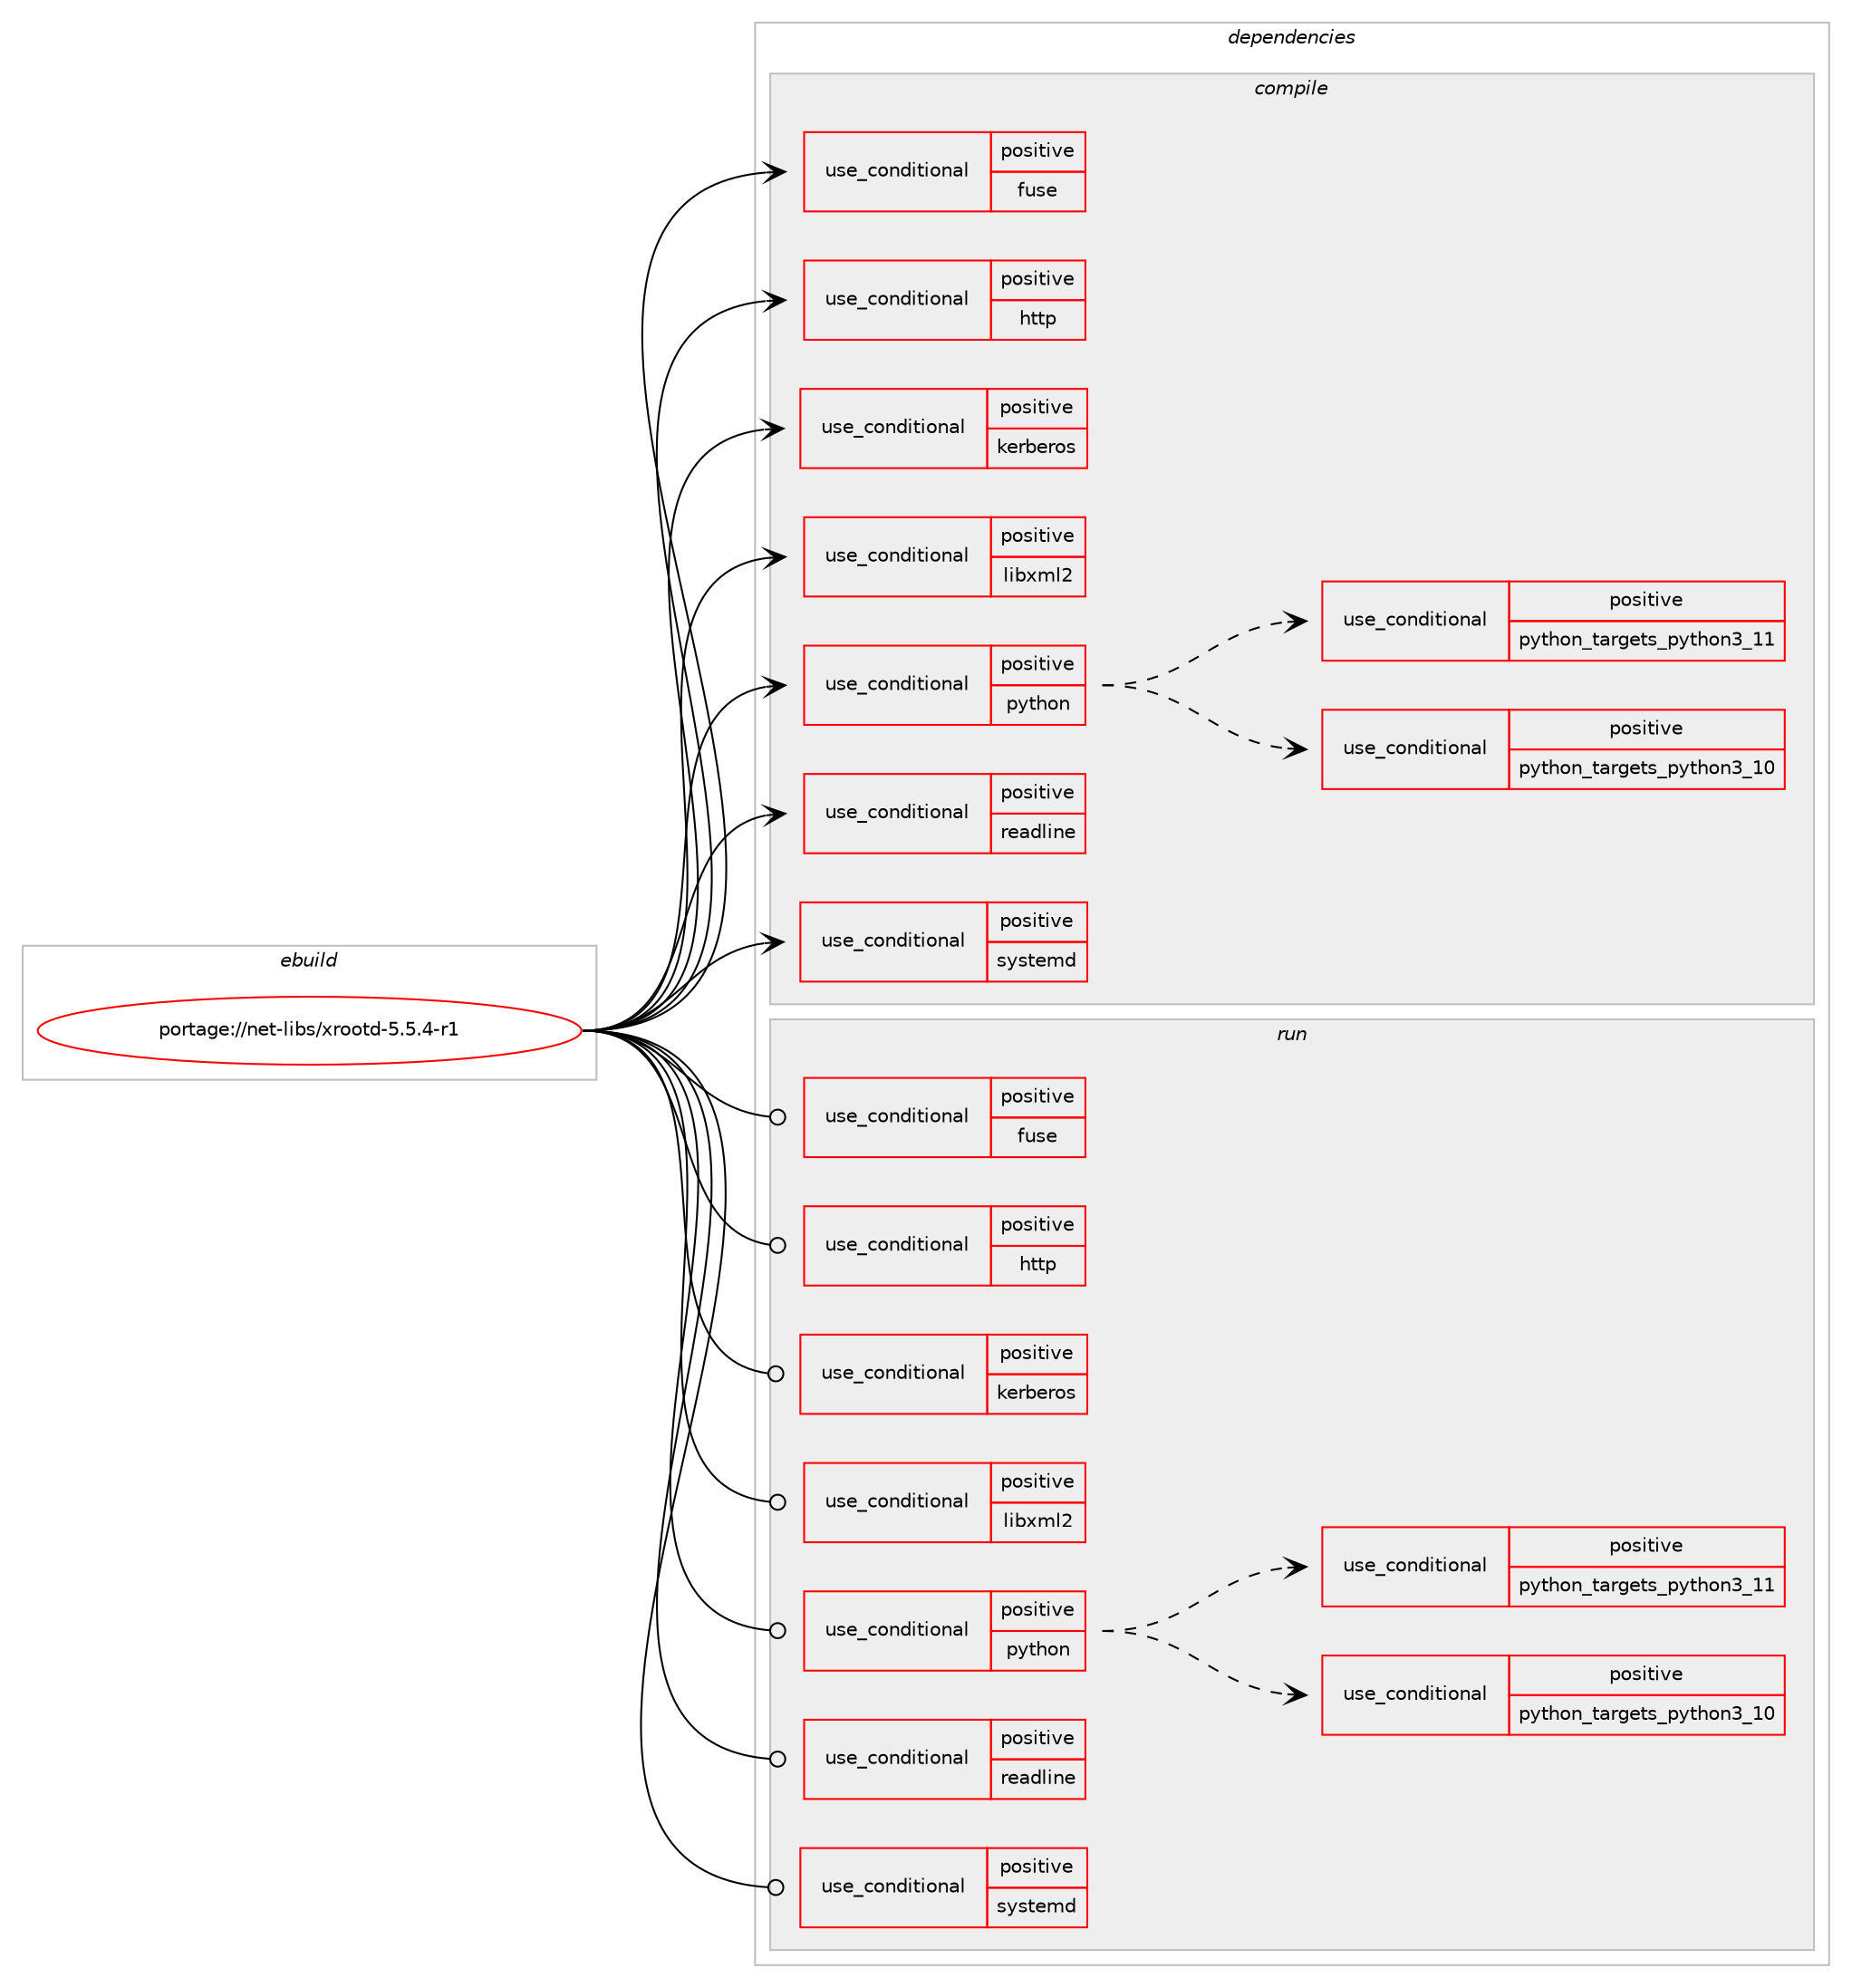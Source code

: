 digraph prolog {

# *************
# Graph options
# *************

newrank=true;
concentrate=true;
compound=true;
graph [rankdir=LR,fontname=Helvetica,fontsize=10,ranksep=1.5];#, ranksep=2.5, nodesep=0.2];
edge  [arrowhead=vee];
node  [fontname=Helvetica,fontsize=10];

# **********
# The ebuild
# **********

subgraph cluster_leftcol {
color=gray;
rank=same;
label=<<i>ebuild</i>>;
id [label="portage://net-libs/xrootd-5.5.4-r1", color=red, width=4, href="../net-libs/xrootd-5.5.4-r1.svg"];
}

# ****************
# The dependencies
# ****************

subgraph cluster_midcol {
color=gray;
label=<<i>dependencies</i>>;
subgraph cluster_compile {
fillcolor="#eeeeee";
style=filled;
label=<<i>compile</i>>;
subgraph cond92164 {
dependency184771 [label=<<TABLE BORDER="0" CELLBORDER="1" CELLSPACING="0" CELLPADDING="4"><TR><TD ROWSPAN="3" CELLPADDING="10">use_conditional</TD></TR><TR><TD>positive</TD></TR><TR><TD>fuse</TD></TR></TABLE>>, shape=none, color=red];
# *** BEGIN UNKNOWN DEPENDENCY TYPE (TODO) ***
# dependency184771 -> package_dependency(portage://net-libs/xrootd-5.5.4-r1,install,no,sys-fs,fuse,none,[,,],[slot(0),equal],[])
# *** END UNKNOWN DEPENDENCY TYPE (TODO) ***

}
id:e -> dependency184771:w [weight=20,style="solid",arrowhead="vee"];
subgraph cond92165 {
dependency184772 [label=<<TABLE BORDER="0" CELLBORDER="1" CELLSPACING="0" CELLPADDING="4"><TR><TD ROWSPAN="3" CELLPADDING="10">use_conditional</TD></TR><TR><TD>positive</TD></TR><TR><TD>http</TD></TR></TABLE>>, shape=none, color=red];
# *** BEGIN UNKNOWN DEPENDENCY TYPE (TODO) ***
# dependency184772 -> package_dependency(portage://net-libs/xrootd-5.5.4-r1,install,no,net-misc,curl,none,[,,],any_same_slot,[])
# *** END UNKNOWN DEPENDENCY TYPE (TODO) ***

}
id:e -> dependency184772:w [weight=20,style="solid",arrowhead="vee"];
subgraph cond92166 {
dependency184773 [label=<<TABLE BORDER="0" CELLBORDER="1" CELLSPACING="0" CELLPADDING="4"><TR><TD ROWSPAN="3" CELLPADDING="10">use_conditional</TD></TR><TR><TD>positive</TD></TR><TR><TD>kerberos</TD></TR></TABLE>>, shape=none, color=red];
# *** BEGIN UNKNOWN DEPENDENCY TYPE (TODO) ***
# dependency184773 -> package_dependency(portage://net-libs/xrootd-5.5.4-r1,install,no,virtual,krb5,none,[,,],[],[])
# *** END UNKNOWN DEPENDENCY TYPE (TODO) ***

}
id:e -> dependency184773:w [weight=20,style="solid",arrowhead="vee"];
subgraph cond92167 {
dependency184774 [label=<<TABLE BORDER="0" CELLBORDER="1" CELLSPACING="0" CELLPADDING="4"><TR><TD ROWSPAN="3" CELLPADDING="10">use_conditional</TD></TR><TR><TD>positive</TD></TR><TR><TD>libxml2</TD></TR></TABLE>>, shape=none, color=red];
# *** BEGIN UNKNOWN DEPENDENCY TYPE (TODO) ***
# dependency184774 -> package_dependency(portage://net-libs/xrootd-5.5.4-r1,install,no,dev-libs,libxml2,none,[,,],[slot(2),equal],[])
# *** END UNKNOWN DEPENDENCY TYPE (TODO) ***

}
id:e -> dependency184774:w [weight=20,style="solid",arrowhead="vee"];
subgraph cond92168 {
dependency184775 [label=<<TABLE BORDER="0" CELLBORDER="1" CELLSPACING="0" CELLPADDING="4"><TR><TD ROWSPAN="3" CELLPADDING="10">use_conditional</TD></TR><TR><TD>positive</TD></TR><TR><TD>python</TD></TR></TABLE>>, shape=none, color=red];
subgraph cond92169 {
dependency184776 [label=<<TABLE BORDER="0" CELLBORDER="1" CELLSPACING="0" CELLPADDING="4"><TR><TD ROWSPAN="3" CELLPADDING="10">use_conditional</TD></TR><TR><TD>positive</TD></TR><TR><TD>python_targets_python3_10</TD></TR></TABLE>>, shape=none, color=red];
# *** BEGIN UNKNOWN DEPENDENCY TYPE (TODO) ***
# dependency184776 -> package_dependency(portage://net-libs/xrootd-5.5.4-r1,install,no,dev-lang,python,none,[,,],[slot(3.10)],[])
# *** END UNKNOWN DEPENDENCY TYPE (TODO) ***

}
dependency184775:e -> dependency184776:w [weight=20,style="dashed",arrowhead="vee"];
subgraph cond92170 {
dependency184777 [label=<<TABLE BORDER="0" CELLBORDER="1" CELLSPACING="0" CELLPADDING="4"><TR><TD ROWSPAN="3" CELLPADDING="10">use_conditional</TD></TR><TR><TD>positive</TD></TR><TR><TD>python_targets_python3_11</TD></TR></TABLE>>, shape=none, color=red];
# *** BEGIN UNKNOWN DEPENDENCY TYPE (TODO) ***
# dependency184777 -> package_dependency(portage://net-libs/xrootd-5.5.4-r1,install,no,dev-lang,python,none,[,,],[slot(3.11)],[])
# *** END UNKNOWN DEPENDENCY TYPE (TODO) ***

}
dependency184775:e -> dependency184777:w [weight=20,style="dashed",arrowhead="vee"];
}
id:e -> dependency184775:w [weight=20,style="solid",arrowhead="vee"];
subgraph cond92171 {
dependency184778 [label=<<TABLE BORDER="0" CELLBORDER="1" CELLSPACING="0" CELLPADDING="4"><TR><TD ROWSPAN="3" CELLPADDING="10">use_conditional</TD></TR><TR><TD>positive</TD></TR><TR><TD>readline</TD></TR></TABLE>>, shape=none, color=red];
# *** BEGIN UNKNOWN DEPENDENCY TYPE (TODO) ***
# dependency184778 -> package_dependency(portage://net-libs/xrootd-5.5.4-r1,install,no,sys-libs,readline,none,[,,],[slot(0),equal],[])
# *** END UNKNOWN DEPENDENCY TYPE (TODO) ***

}
id:e -> dependency184778:w [weight=20,style="solid",arrowhead="vee"];
subgraph cond92172 {
dependency184779 [label=<<TABLE BORDER="0" CELLBORDER="1" CELLSPACING="0" CELLPADDING="4"><TR><TD ROWSPAN="3" CELLPADDING="10">use_conditional</TD></TR><TR><TD>positive</TD></TR><TR><TD>systemd</TD></TR></TABLE>>, shape=none, color=red];
# *** BEGIN UNKNOWN DEPENDENCY TYPE (TODO) ***
# dependency184779 -> package_dependency(portage://net-libs/xrootd-5.5.4-r1,install,no,sys-apps,systemd,none,[,,],any_same_slot,[])
# *** END UNKNOWN DEPENDENCY TYPE (TODO) ***

}
id:e -> dependency184779:w [weight=20,style="solid",arrowhead="vee"];
# *** BEGIN UNKNOWN DEPENDENCY TYPE (TODO) ***
# id -> package_dependency(portage://net-libs/xrootd-5.5.4-r1,install,no,acct-group,xrootd,none,[,,],[],[])
# *** END UNKNOWN DEPENDENCY TYPE (TODO) ***

# *** BEGIN UNKNOWN DEPENDENCY TYPE (TODO) ***
# id -> package_dependency(portage://net-libs/xrootd-5.5.4-r1,install,no,acct-user,xrootd,none,[,,],[],[])
# *** END UNKNOWN DEPENDENCY TYPE (TODO) ***

# *** BEGIN UNKNOWN DEPENDENCY TYPE (TODO) ***
# id -> package_dependency(portage://net-libs/xrootd-5.5.4-r1,install,no,dev-libs,openssl,none,[,,],[slot(0),equal],[])
# *** END UNKNOWN DEPENDENCY TYPE (TODO) ***

# *** BEGIN UNKNOWN DEPENDENCY TYPE (TODO) ***
# id -> package_dependency(portage://net-libs/xrootd-5.5.4-r1,install,no,net-libs,davix,none,[,,],[],[])
# *** END UNKNOWN DEPENDENCY TYPE (TODO) ***

# *** BEGIN UNKNOWN DEPENDENCY TYPE (TODO) ***
# id -> package_dependency(portage://net-libs/xrootd-5.5.4-r1,install,no,sys-libs,zlib,none,[,,],[],[])
# *** END UNKNOWN DEPENDENCY TYPE (TODO) ***

# *** BEGIN UNKNOWN DEPENDENCY TYPE (TODO) ***
# id -> package_dependency(portage://net-libs/xrootd-5.5.4-r1,install,no,virtual,libcrypt,none,[,,],any_same_slot,[])
# *** END UNKNOWN DEPENDENCY TYPE (TODO) ***

}
subgraph cluster_compileandrun {
fillcolor="#eeeeee";
style=filled;
label=<<i>compile and run</i>>;
}
subgraph cluster_run {
fillcolor="#eeeeee";
style=filled;
label=<<i>run</i>>;
subgraph cond92173 {
dependency184780 [label=<<TABLE BORDER="0" CELLBORDER="1" CELLSPACING="0" CELLPADDING="4"><TR><TD ROWSPAN="3" CELLPADDING="10">use_conditional</TD></TR><TR><TD>positive</TD></TR><TR><TD>fuse</TD></TR></TABLE>>, shape=none, color=red];
# *** BEGIN UNKNOWN DEPENDENCY TYPE (TODO) ***
# dependency184780 -> package_dependency(portage://net-libs/xrootd-5.5.4-r1,run,no,sys-fs,fuse,none,[,,],[slot(0),equal],[])
# *** END UNKNOWN DEPENDENCY TYPE (TODO) ***

}
id:e -> dependency184780:w [weight=20,style="solid",arrowhead="odot"];
subgraph cond92174 {
dependency184781 [label=<<TABLE BORDER="0" CELLBORDER="1" CELLSPACING="0" CELLPADDING="4"><TR><TD ROWSPAN="3" CELLPADDING="10">use_conditional</TD></TR><TR><TD>positive</TD></TR><TR><TD>http</TD></TR></TABLE>>, shape=none, color=red];
# *** BEGIN UNKNOWN DEPENDENCY TYPE (TODO) ***
# dependency184781 -> package_dependency(portage://net-libs/xrootd-5.5.4-r1,run,no,net-misc,curl,none,[,,],any_same_slot,[])
# *** END UNKNOWN DEPENDENCY TYPE (TODO) ***

}
id:e -> dependency184781:w [weight=20,style="solid",arrowhead="odot"];
subgraph cond92175 {
dependency184782 [label=<<TABLE BORDER="0" CELLBORDER="1" CELLSPACING="0" CELLPADDING="4"><TR><TD ROWSPAN="3" CELLPADDING="10">use_conditional</TD></TR><TR><TD>positive</TD></TR><TR><TD>kerberos</TD></TR></TABLE>>, shape=none, color=red];
# *** BEGIN UNKNOWN DEPENDENCY TYPE (TODO) ***
# dependency184782 -> package_dependency(portage://net-libs/xrootd-5.5.4-r1,run,no,virtual,krb5,none,[,,],[],[])
# *** END UNKNOWN DEPENDENCY TYPE (TODO) ***

}
id:e -> dependency184782:w [weight=20,style="solid",arrowhead="odot"];
subgraph cond92176 {
dependency184783 [label=<<TABLE BORDER="0" CELLBORDER="1" CELLSPACING="0" CELLPADDING="4"><TR><TD ROWSPAN="3" CELLPADDING="10">use_conditional</TD></TR><TR><TD>positive</TD></TR><TR><TD>libxml2</TD></TR></TABLE>>, shape=none, color=red];
# *** BEGIN UNKNOWN DEPENDENCY TYPE (TODO) ***
# dependency184783 -> package_dependency(portage://net-libs/xrootd-5.5.4-r1,run,no,dev-libs,libxml2,none,[,,],[slot(2),equal],[])
# *** END UNKNOWN DEPENDENCY TYPE (TODO) ***

}
id:e -> dependency184783:w [weight=20,style="solid",arrowhead="odot"];
subgraph cond92177 {
dependency184784 [label=<<TABLE BORDER="0" CELLBORDER="1" CELLSPACING="0" CELLPADDING="4"><TR><TD ROWSPAN="3" CELLPADDING="10">use_conditional</TD></TR><TR><TD>positive</TD></TR><TR><TD>python</TD></TR></TABLE>>, shape=none, color=red];
subgraph cond92178 {
dependency184785 [label=<<TABLE BORDER="0" CELLBORDER="1" CELLSPACING="0" CELLPADDING="4"><TR><TD ROWSPAN="3" CELLPADDING="10">use_conditional</TD></TR><TR><TD>positive</TD></TR><TR><TD>python_targets_python3_10</TD></TR></TABLE>>, shape=none, color=red];
# *** BEGIN UNKNOWN DEPENDENCY TYPE (TODO) ***
# dependency184785 -> package_dependency(portage://net-libs/xrootd-5.5.4-r1,run,no,dev-lang,python,none,[,,],[slot(3.10)],[])
# *** END UNKNOWN DEPENDENCY TYPE (TODO) ***

}
dependency184784:e -> dependency184785:w [weight=20,style="dashed",arrowhead="vee"];
subgraph cond92179 {
dependency184786 [label=<<TABLE BORDER="0" CELLBORDER="1" CELLSPACING="0" CELLPADDING="4"><TR><TD ROWSPAN="3" CELLPADDING="10">use_conditional</TD></TR><TR><TD>positive</TD></TR><TR><TD>python_targets_python3_11</TD></TR></TABLE>>, shape=none, color=red];
# *** BEGIN UNKNOWN DEPENDENCY TYPE (TODO) ***
# dependency184786 -> package_dependency(portage://net-libs/xrootd-5.5.4-r1,run,no,dev-lang,python,none,[,,],[slot(3.11)],[])
# *** END UNKNOWN DEPENDENCY TYPE (TODO) ***

}
dependency184784:e -> dependency184786:w [weight=20,style="dashed",arrowhead="vee"];
}
id:e -> dependency184784:w [weight=20,style="solid",arrowhead="odot"];
subgraph cond92180 {
dependency184787 [label=<<TABLE BORDER="0" CELLBORDER="1" CELLSPACING="0" CELLPADDING="4"><TR><TD ROWSPAN="3" CELLPADDING="10">use_conditional</TD></TR><TR><TD>positive</TD></TR><TR><TD>readline</TD></TR></TABLE>>, shape=none, color=red];
# *** BEGIN UNKNOWN DEPENDENCY TYPE (TODO) ***
# dependency184787 -> package_dependency(portage://net-libs/xrootd-5.5.4-r1,run,no,sys-libs,readline,none,[,,],[slot(0),equal],[])
# *** END UNKNOWN DEPENDENCY TYPE (TODO) ***

}
id:e -> dependency184787:w [weight=20,style="solid",arrowhead="odot"];
subgraph cond92181 {
dependency184788 [label=<<TABLE BORDER="0" CELLBORDER="1" CELLSPACING="0" CELLPADDING="4"><TR><TD ROWSPAN="3" CELLPADDING="10">use_conditional</TD></TR><TR><TD>positive</TD></TR><TR><TD>systemd</TD></TR></TABLE>>, shape=none, color=red];
# *** BEGIN UNKNOWN DEPENDENCY TYPE (TODO) ***
# dependency184788 -> package_dependency(portage://net-libs/xrootd-5.5.4-r1,run,no,sys-apps,systemd,none,[,,],any_same_slot,[])
# *** END UNKNOWN DEPENDENCY TYPE (TODO) ***

}
id:e -> dependency184788:w [weight=20,style="solid",arrowhead="odot"];
# *** BEGIN UNKNOWN DEPENDENCY TYPE (TODO) ***
# id -> package_dependency(portage://net-libs/xrootd-5.5.4-r1,run,no,acct-group,xrootd,none,[,,],[],[])
# *** END UNKNOWN DEPENDENCY TYPE (TODO) ***

# *** BEGIN UNKNOWN DEPENDENCY TYPE (TODO) ***
# id -> package_dependency(portage://net-libs/xrootd-5.5.4-r1,run,no,acct-user,xrootd,none,[,,],[],[])
# *** END UNKNOWN DEPENDENCY TYPE (TODO) ***

# *** BEGIN UNKNOWN DEPENDENCY TYPE (TODO) ***
# id -> package_dependency(portage://net-libs/xrootd-5.5.4-r1,run,no,dev-lang,perl,none,[,,],[],[])
# *** END UNKNOWN DEPENDENCY TYPE (TODO) ***

# *** BEGIN UNKNOWN DEPENDENCY TYPE (TODO) ***
# id -> package_dependency(portage://net-libs/xrootd-5.5.4-r1,run,no,dev-libs,openssl,none,[,,],[slot(0),equal],[])
# *** END UNKNOWN DEPENDENCY TYPE (TODO) ***

# *** BEGIN UNKNOWN DEPENDENCY TYPE (TODO) ***
# id -> package_dependency(portage://net-libs/xrootd-5.5.4-r1,run,no,net-libs,davix,none,[,,],[],[])
# *** END UNKNOWN DEPENDENCY TYPE (TODO) ***

# *** BEGIN UNKNOWN DEPENDENCY TYPE (TODO) ***
# id -> package_dependency(portage://net-libs/xrootd-5.5.4-r1,run,no,sys-libs,zlib,none,[,,],[],[])
# *** END UNKNOWN DEPENDENCY TYPE (TODO) ***

# *** BEGIN UNKNOWN DEPENDENCY TYPE (TODO) ***
# id -> package_dependency(portage://net-libs/xrootd-5.5.4-r1,run,no,virtual,libcrypt,none,[,,],any_same_slot,[])
# *** END UNKNOWN DEPENDENCY TYPE (TODO) ***

}
}

# **************
# The candidates
# **************

subgraph cluster_choices {
rank=same;
color=gray;
label=<<i>candidates</i>>;

}

}
